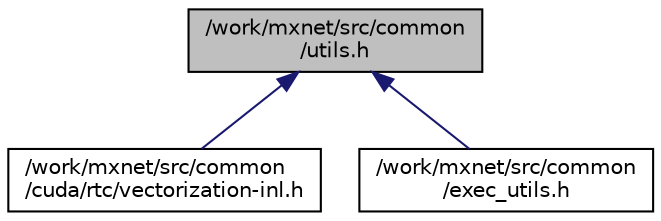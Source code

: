 digraph "/work/mxnet/src/common/utils.h"
{
 // LATEX_PDF_SIZE
  edge [fontname="Helvetica",fontsize="10",labelfontname="Helvetica",labelfontsize="10"];
  node [fontname="Helvetica",fontsize="10",shape=record];
  Node1 [label="/work/mxnet/src/common\l/utils.h",height=0.2,width=0.4,color="black", fillcolor="grey75", style="filled", fontcolor="black",tooltip="Basic utilility functions."];
  Node1 -> Node2 [dir="back",color="midnightblue",fontsize="10",style="solid",fontname="Helvetica"];
  Node2 [label="/work/mxnet/src/common\l/cuda/rtc/vectorization-inl.h",height=0.2,width=0.4,color="black", fillcolor="white", style="filled",URL="$vectorization-inl_8h.html",tooltip=" "];
  Node1 -> Node3 [dir="back",color="midnightblue",fontsize="10",style="solid",fontname="Helvetica"];
  Node3 [label="/work/mxnet/src/common\l/exec_utils.h",height=0.2,width=0.4,color="black", fillcolor="white", style="filled",URL="$exec__utils_8h.html",tooltip="Common utility functions for executors."];
}
